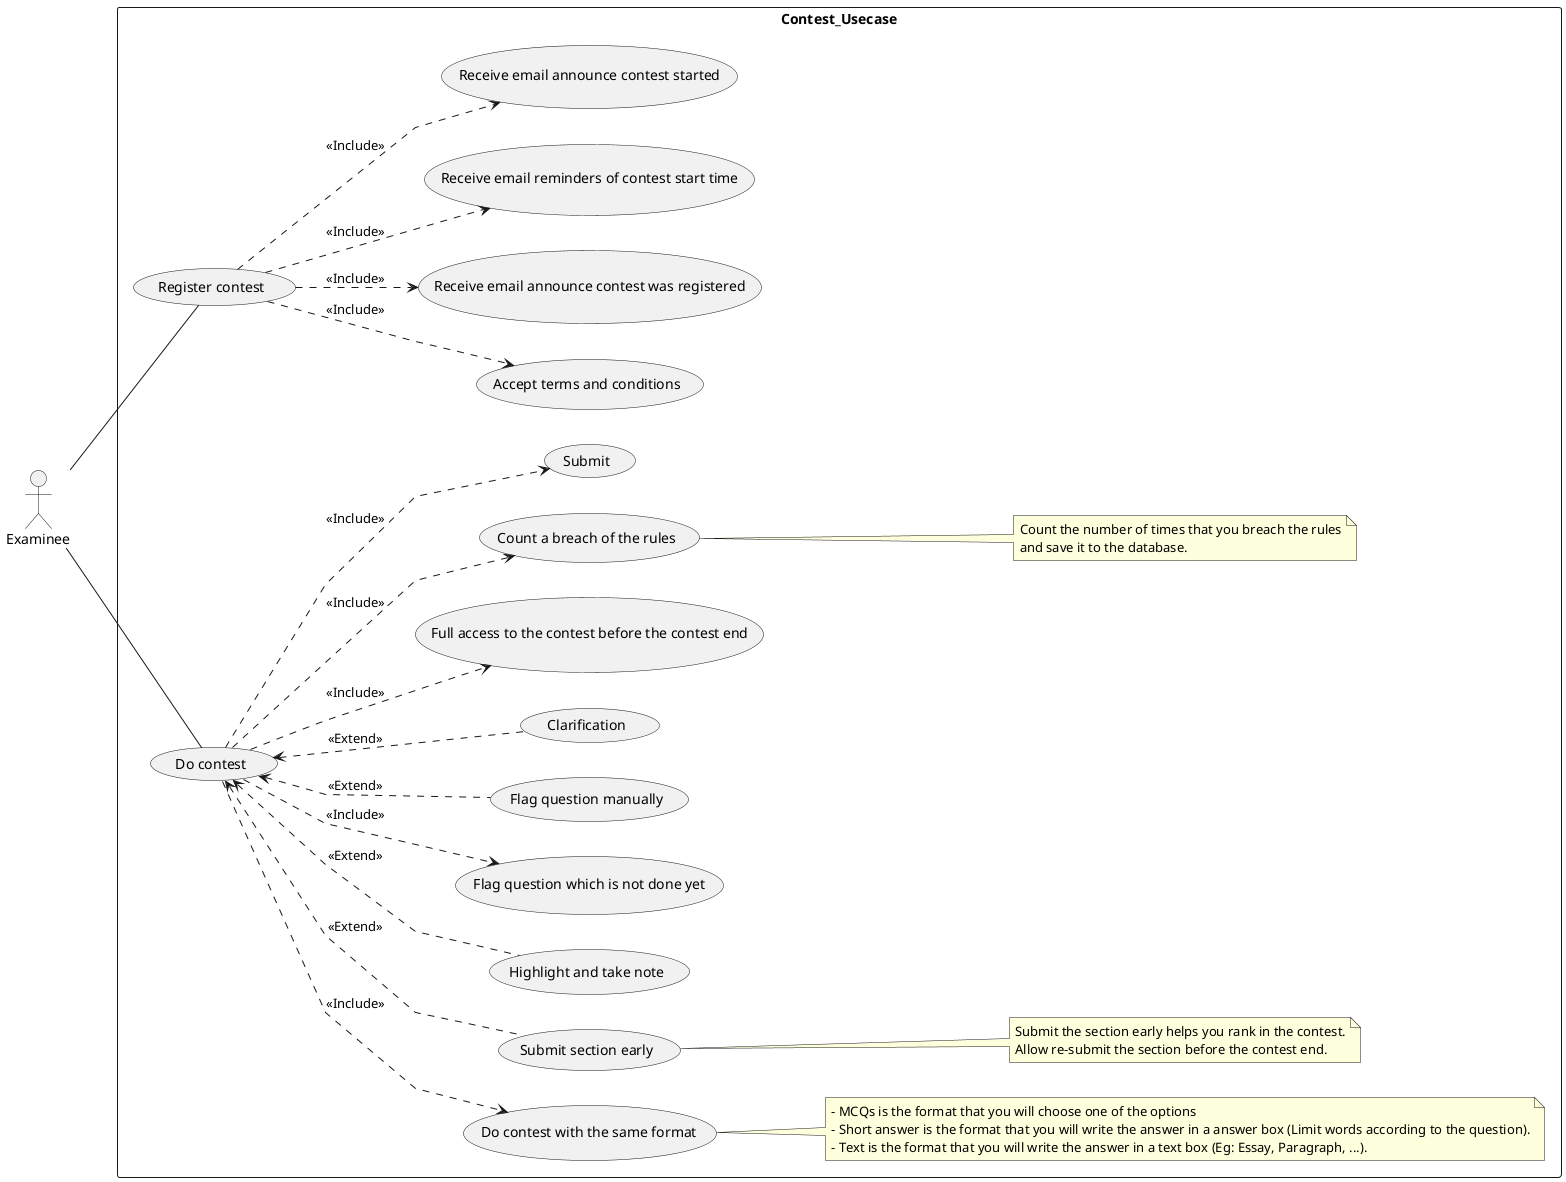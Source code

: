 @startuml Examinee-Contest-Usecase
left to right direction
skinparam linetype polyline

rectangle Contest_Usecase {
    usecase "Register contest" as RegisterContest
    usecase "Accept terms and conditions" as AcceptTerms
    usecase "Receive email announce contest was registered" as ReceiveEmailAnnounceContestRegistered
    usecase "Receive email reminders of contest start time" as ReceiveEmailRemindersContestStart
    usecase "Receive email announce contest started" as ReceiveEmailAnnounceContestStarted

    usecase "Do contest" as DoContest
    usecase "Do contest with the same format" as DoContestWithSameFormat
    note right of DoContestWithSameFormat
        - MCQs is the format that you will choose one of the options
        - Short answer is the format that you will write the answer in a answer box (Limit words according to the question).
        - Text is the format that you will write the answer in a text box (Eg: Essay, Paragraph, ...).
    end note

    usecase "Submit section early" as SubmitSectionEarly
    note right of SubmitSectionEarly
        Submit the section early helps you rank in the contest.
        Allow re-submit the section before the contest end.
    end note

    usecase "Highlight and take note" as HighlightAndTakenote
    usecase "Flag question which is not done yet" as FlagQuestionNotDoneYet
    usecase "Flag question manually" as FlagQuestionManually
    usecase "Clarification" as Clarification
    usecase "Full access to the contest before the contest end" as FullAccessToContestBeforeEnd
    usecase "Count a breach of the rules" as CountBreachOfTheRules
    note right of CountBreachOfTheRules
        Count the number of times that you breach the rules
        and save it to the database.
    end note
    usecase "Submit" as Submit
}

actor Examinee

' Actor - Usecase relation
Examinee -- RegisterContest
Examinee -- DoContest

' Usecase relation
RegisterContest ..> AcceptTerms : <<Include>>
RegisterContest ..> ReceiveEmailAnnounceContestRegistered : <<Include>>
RegisterContest ..> ReceiveEmailRemindersContestStart : <<Include>>
RegisterContest ..> ReceiveEmailAnnounceContestStarted : <<Include>>

DoContest ..> DoContestWithSameFormat : <<Include>>
DoContest <.. SubmitSectionEarly : <<Extend>>
DoContest <.. HighlightAndTakenote : <<Extend>>
DoContest ..> FlagQuestionNotDoneYet : <<Include>>
DoContest <.. FlagQuestionManually : <<Extend>>
DoContest <.. Clarification : <<Extend>>
DoContest ..> FullAccessToContestBeforeEnd : <<Include>>
DoContest ..> CountBreachOfTheRules : <<Include>>
DoContest ..> Submit : <<Include>>

@enduml